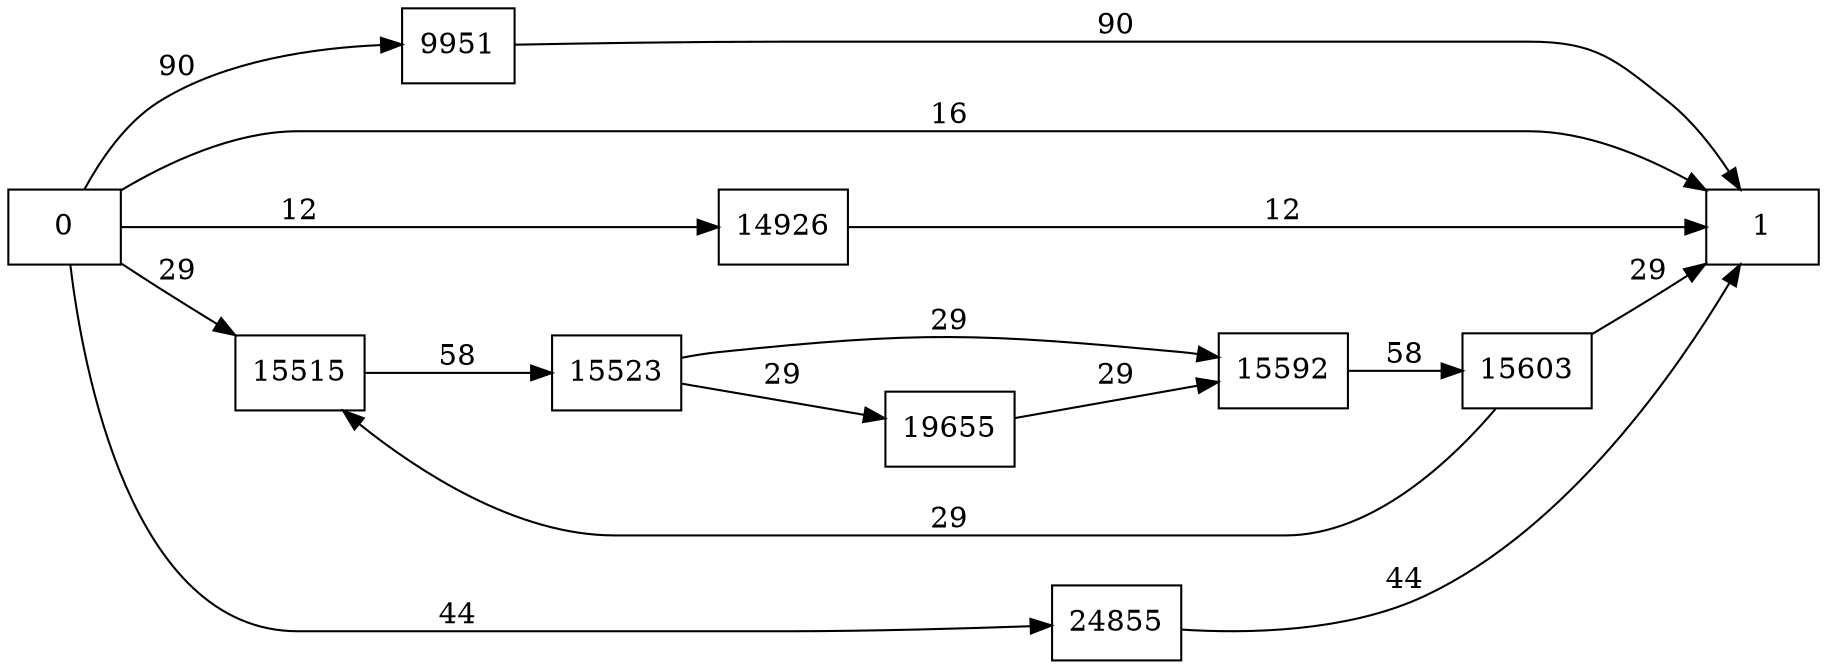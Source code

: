 digraph {
	graph [rankdir=LR]
	node [shape=rectangle]
	9951 -> 1 [label=90]
	14926 -> 1 [label=12]
	15515 -> 15523 [label=58]
	15523 -> 15592 [label=29]
	15523 -> 19655 [label=29]
	15592 -> 15603 [label=58]
	15603 -> 15515 [label=29]
	15603 -> 1 [label=29]
	19655 -> 15592 [label=29]
	24855 -> 1 [label=44]
	0 -> 1 [label=16]
	0 -> 9951 [label=90]
	0 -> 14926 [label=12]
	0 -> 15515 [label=29]
	0 -> 24855 [label=44]
}
